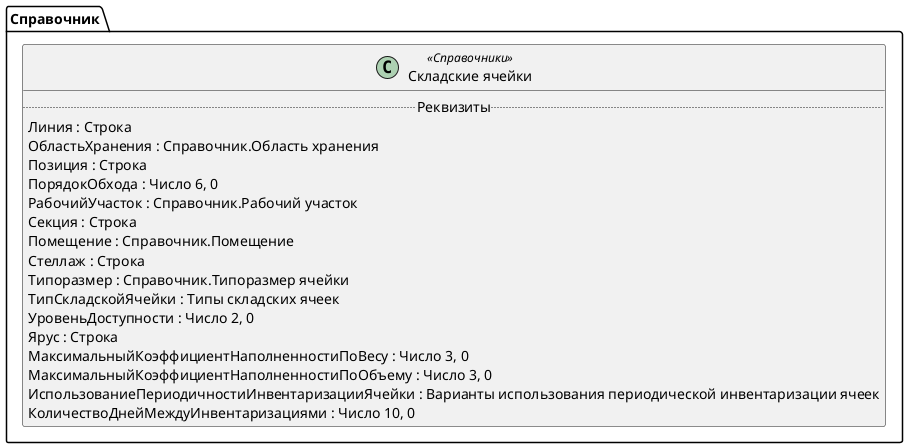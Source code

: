 ﻿@startuml СкладскиеЯчейки
'!include templates.wsd
'..\include templates.wsd
class Справочник.СкладскиеЯчейки as "Складские ячейки" <<Справочники>>
{
..Реквизиты..
Линия : Строка
ОбластьХранения : Справочник.Область хранения
Позиция : Строка
ПорядокОбхода : Число 6, 0
РабочийУчасток : Справочник.Рабочий участок
Секция : Строка
Помещение : Справочник.Помещение
Стеллаж : Строка
Типоразмер : Справочник.Типоразмер ячейки
ТипСкладскойЯчейки : Типы складских ячеек
УровеньДоступности : Число 2, 0
Ярус : Строка
МаксимальныйКоэффициентНаполненностиПоВесу : Число 3, 0
МаксимальныйКоэффициентНаполненностиПоОбъему : Число 3, 0
ИспользованиеПериодичностиИнвентаризацииЯчейки : Варианты использования периодической инвентаризации ячеек
КоличествоДнейМеждуИнвентаризациями : Число 10, 0
}
@enduml
